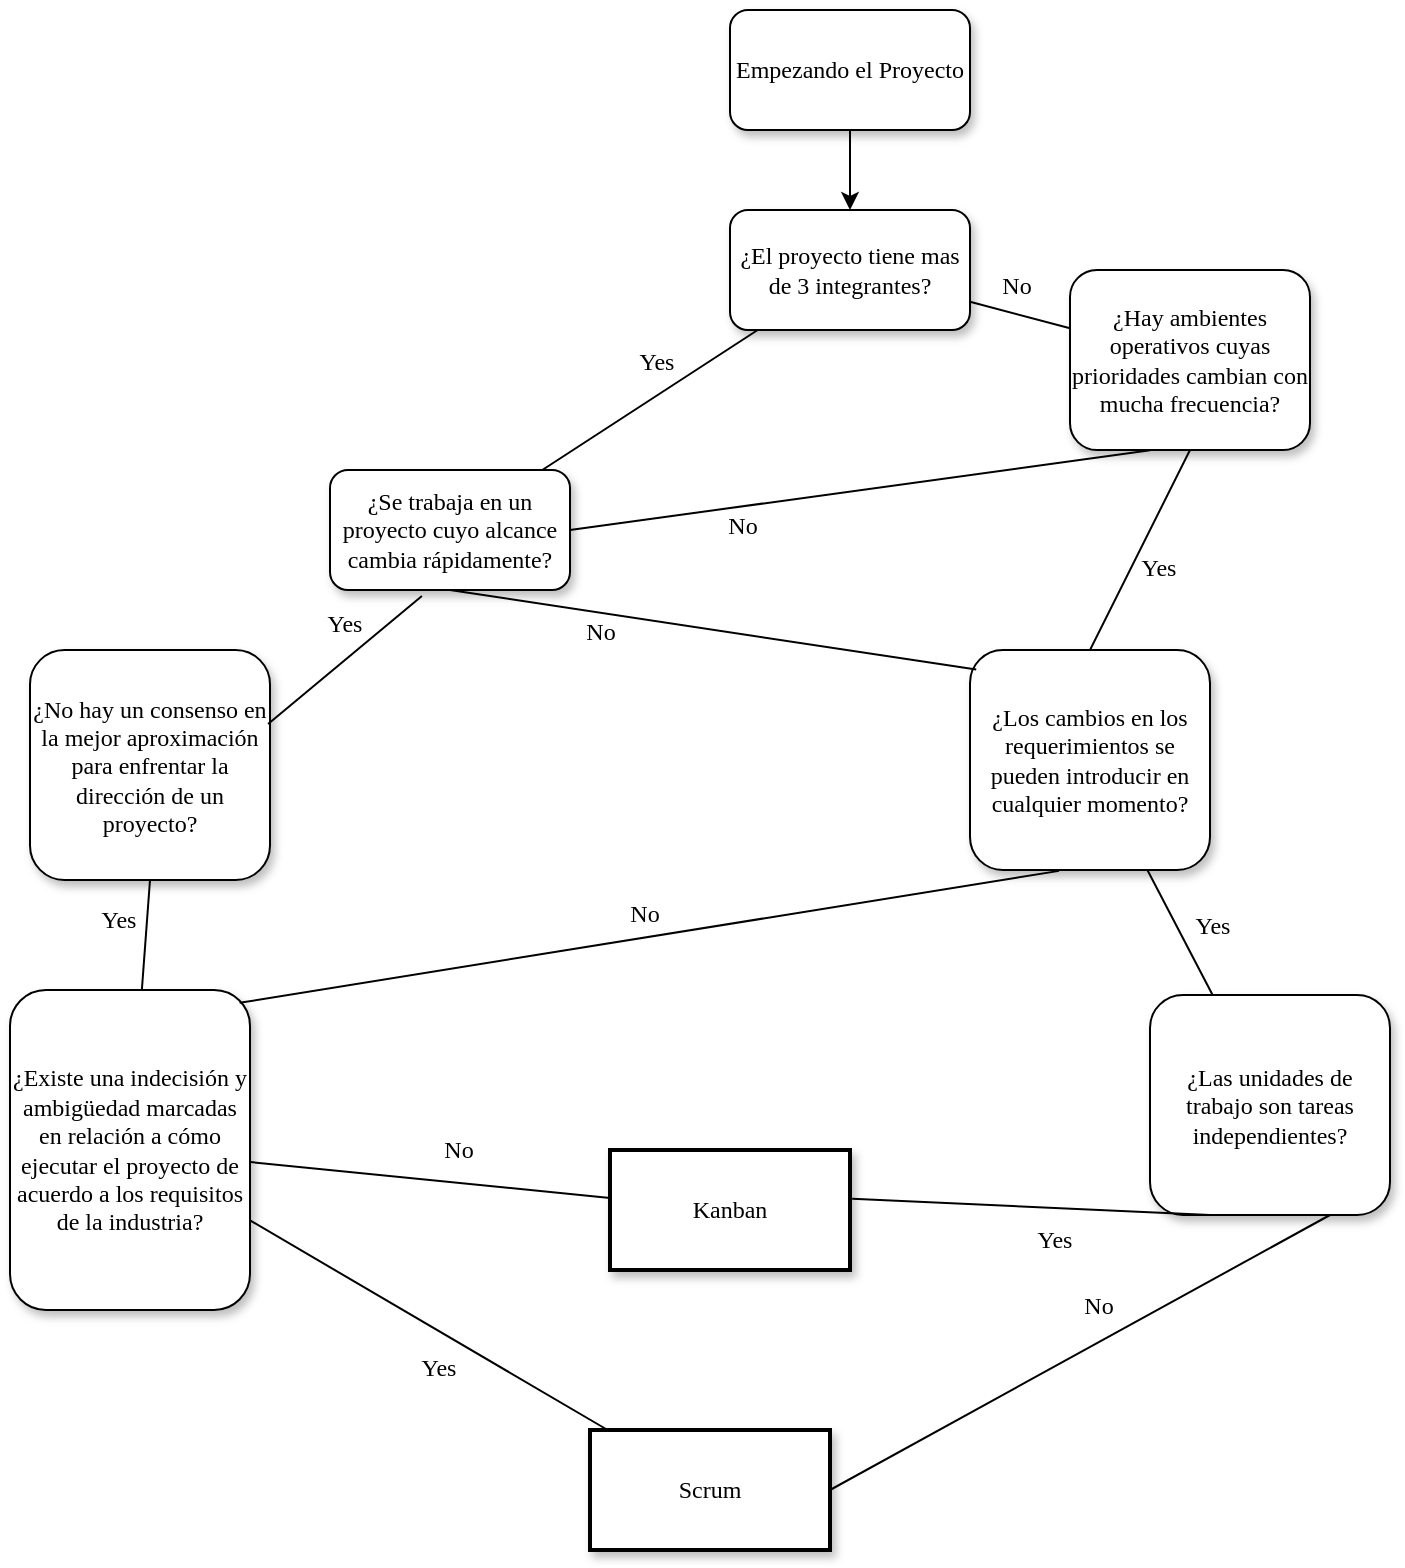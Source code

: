 <mxfile version="16.0.0" type="github">
  <diagram name="Page-1" id="10a91c8b-09ff-31b1-d368-03940ed4cc9e">
    <mxGraphModel dx="1381" dy="774" grid="1" gridSize="10" guides="1" tooltips="1" connect="1" arrows="1" fold="1" page="1" pageScale="1" pageWidth="1100" pageHeight="850" background="none" math="0" shadow="0">
      <root>
        <mxCell id="0" />
        <mxCell id="1" parent="0" />
        <mxCell id="GYDGZfFi7a6j3ntrAZ8U-1" value="" style="edgeStyle=orthogonalEdgeStyle;rounded=0;orthogonalLoop=1;jettySize=auto;html=1;" edge="1" parent="1" source="62893188c0fa7362-1" target="62893188c0fa7362-2">
          <mxGeometry relative="1" as="geometry" />
        </mxCell>
        <mxCell id="62893188c0fa7362-1" value="Empezando el Proyecto" style="whiteSpace=wrap;html=1;rounded=1;shadow=1;labelBackgroundColor=none;strokeWidth=1;fontFamily=Verdana;fontSize=12;align=center;" parent="1" vertex="1">
          <mxGeometry x="580" y="70" width="120" height="60" as="geometry" />
        </mxCell>
        <mxCell id="62893188c0fa7362-2" value="¿El proyecto tiene mas de 3 integrantes?" style="whiteSpace=wrap;html=1;rounded=1;shadow=1;labelBackgroundColor=none;strokeWidth=1;fontFamily=Verdana;fontSize=12;align=center;" parent="1" vertex="1">
          <mxGeometry x="580" y="170" width="120" height="60" as="geometry" />
        </mxCell>
        <mxCell id="62893188c0fa7362-8" value="¿Se trabaja en un proyecto cuyo alcance cambia rápidamente?" style="whiteSpace=wrap;html=1;rounded=1;shadow=1;labelBackgroundColor=none;strokeWidth=1;fontFamily=Verdana;fontSize=12;align=center;" parent="1" vertex="1">
          <mxGeometry x="380" y="300" width="120" height="60" as="geometry" />
        </mxCell>
        <mxCell id="62893188c0fa7362-9" value="¿Hay ambientes operativos cuyas prioridades cambian con mucha frecuencia?" style="whiteSpace=wrap;html=1;rounded=1;shadow=1;labelBackgroundColor=none;strokeWidth=1;fontFamily=Verdana;fontSize=12;align=center;" parent="1" vertex="1">
          <mxGeometry x="750" y="200" width="120" height="90" as="geometry" />
        </mxCell>
        <mxCell id="62893188c0fa7362-12" value="¿Existe una indecisión y ambigüedad marcadas en relación a cómo ejecutar el proyecto de acuerdo a los requisitos de la industria?" style="whiteSpace=wrap;html=1;rounded=1;shadow=1;labelBackgroundColor=none;strokeWidth=1;fontFamily=Verdana;fontSize=12;align=center;" parent="1" vertex="1">
          <mxGeometry x="220" y="560" width="120" height="160" as="geometry" />
        </mxCell>
        <mxCell id="62893188c0fa7362-14" value="Yes" style="rounded=0;html=1;labelBackgroundColor=none;startArrow=none;startFill=0;startSize=5;endArrow=none;endFill=0;endSize=5;jettySize=auto;orthogonalLoop=1;strokeWidth=1;fontFamily=Verdana;fontSize=12" parent="1" source="62893188c0fa7362-2" target="62893188c0fa7362-8" edge="1">
          <mxGeometry x="-0.2" y="-14" relative="1" as="geometry">
            <mxPoint as="offset" />
          </mxGeometry>
        </mxCell>
        <mxCell id="62893188c0fa7362-15" value="No" style="rounded=0;html=1;labelBackgroundColor=none;startArrow=none;startFill=0;startSize=5;endArrow=none;endFill=0;endSize=5;jettySize=auto;orthogonalLoop=1;strokeWidth=1;fontFamily=Verdana;fontSize=12" parent="1" source="62893188c0fa7362-2" target="62893188c0fa7362-9" edge="1">
          <mxGeometry x="-0.2" y="14" relative="1" as="geometry">
            <mxPoint as="offset" />
          </mxGeometry>
        </mxCell>
        <mxCell id="62893188c0fa7362-18" value="Yes" style="rounded=0;html=1;labelBackgroundColor=none;startArrow=none;startFill=0;startSize=5;endArrow=none;endFill=0;endSize=5;jettySize=auto;orthogonalLoop=1;strokeWidth=1;fontFamily=Verdana;fontSize=12;exitX=0.5;exitY=1;exitDx=0;exitDy=0;" parent="1" source="GYDGZfFi7a6j3ntrAZ8U-2" target="62893188c0fa7362-12" edge="1">
          <mxGeometry x="-0.217" y="-14" relative="1" as="geometry">
            <mxPoint as="offset" />
            <mxPoint x="310" y="380" as="sourcePoint" />
          </mxGeometry>
        </mxCell>
        <mxCell id="62893188c0fa7362-20" value="Scrum" style="whiteSpace=wrap;html=1;rounded=0;shadow=1;labelBackgroundColor=none;strokeWidth=2;fontFamily=Verdana;fontSize=12;align=center;" parent="1" vertex="1">
          <mxGeometry x="510" y="780" width="120" height="60" as="geometry" />
        </mxCell>
        <mxCell id="62893188c0fa7362-21" value="&lt;span&gt;Kanban&lt;/span&gt;" style="whiteSpace=wrap;html=1;rounded=0;shadow=1;labelBackgroundColor=none;strokeWidth=2;fontFamily=Verdana;fontSize=12;align=center;" parent="1" vertex="1">
          <mxGeometry x="520" y="640" width="120" height="60" as="geometry" />
        </mxCell>
        <mxCell id="62893188c0fa7362-24" value="Yes" style="rounded=0;html=1;labelBackgroundColor=none;startArrow=none;startFill=0;startSize=5;endArrow=none;endFill=0;endSize=5;jettySize=auto;orthogonalLoop=1;strokeWidth=1;fontFamily=Verdana;fontSize=12" parent="1" source="62893188c0fa7362-12" target="62893188c0fa7362-20" edge="1">
          <mxGeometry x="0.137" y="-16" relative="1" as="geometry">
            <mxPoint as="offset" />
          </mxGeometry>
        </mxCell>
        <mxCell id="62893188c0fa7362-25" value="No" style="rounded=0;html=1;labelBackgroundColor=none;startArrow=none;startFill=0;startSize=5;endArrow=none;endFill=0;endSize=5;jettySize=auto;orthogonalLoop=1;strokeWidth=1;fontFamily=Verdana;fontSize=12" parent="1" source="62893188c0fa7362-12" target="62893188c0fa7362-21" edge="1">
          <mxGeometry x="0.137" y="16" relative="1" as="geometry">
            <mxPoint as="offset" />
          </mxGeometry>
        </mxCell>
        <mxCell id="GYDGZfFi7a6j3ntrAZ8U-2" value="¿No hay un consenso en la mejor aproximación para enfrentar la dirección de un proyecto?" style="whiteSpace=wrap;html=1;rounded=1;shadow=1;labelBackgroundColor=none;strokeWidth=1;fontFamily=Verdana;fontSize=12;align=center;" vertex="1" parent="1">
          <mxGeometry x="230" y="390" width="120" height="115" as="geometry" />
        </mxCell>
        <mxCell id="GYDGZfFi7a6j3ntrAZ8U-5" value="Yes" style="rounded=0;html=1;labelBackgroundColor=none;startArrow=none;startFill=0;startSize=5;endArrow=none;endFill=0;endSize=5;jettySize=auto;orthogonalLoop=1;strokeWidth=1;fontFamily=Verdana;fontSize=12;exitX=0.383;exitY=1.05;exitDx=0;exitDy=0;exitPerimeter=0;entryX=0.992;entryY=0.322;entryDx=0;entryDy=0;entryPerimeter=0;" edge="1" parent="1" source="62893188c0fa7362-8" target="GYDGZfFi7a6j3ntrAZ8U-2">
          <mxGeometry x="-0.217" y="-14" relative="1" as="geometry">
            <mxPoint as="offset" />
            <mxPoint x="369.78" y="360" as="sourcePoint" />
            <mxPoint x="360.002" y="415" as="targetPoint" />
          </mxGeometry>
        </mxCell>
        <mxCell id="GYDGZfFi7a6j3ntrAZ8U-6" value="¿Los cambios en los requerimientos se pueden introducir en cualquier momento?" style="whiteSpace=wrap;html=1;rounded=1;shadow=1;labelBackgroundColor=none;strokeWidth=1;fontFamily=Verdana;fontSize=12;align=center;" vertex="1" parent="1">
          <mxGeometry x="700" y="390" width="120" height="110" as="geometry" />
        </mxCell>
        <mxCell id="GYDGZfFi7a6j3ntrAZ8U-9" value="No" style="rounded=0;html=1;labelBackgroundColor=none;startArrow=none;startFill=0;startSize=5;endArrow=none;endFill=0;endSize=5;jettySize=auto;orthogonalLoop=1;strokeWidth=1;fontFamily=Verdana;fontSize=12;entryX=0.957;entryY=0.04;entryDx=0;entryDy=0;entryPerimeter=0;exitX=0.371;exitY=1.004;exitDx=0;exitDy=0;exitPerimeter=0;" edge="1" parent="1" source="GYDGZfFi7a6j3ntrAZ8U-6" target="62893188c0fa7362-12">
          <mxGeometry x="0.003" y="-12" relative="1" as="geometry">
            <mxPoint as="offset" />
            <mxPoint x="720.0" y="555" as="targetPoint" />
          </mxGeometry>
        </mxCell>
        <mxCell id="GYDGZfFi7a6j3ntrAZ8U-10" value="Yes" style="rounded=0;html=1;labelBackgroundColor=none;startArrow=none;startFill=0;startSize=5;endArrow=none;endFill=0;endSize=5;jettySize=auto;orthogonalLoop=1;strokeWidth=1;fontFamily=Verdana;fontSize=12" edge="1" parent="1" source="GYDGZfFi7a6j3ntrAZ8U-6" target="GYDGZfFi7a6j3ntrAZ8U-17">
          <mxGeometry x="0.137" y="16" relative="1" as="geometry">
            <mxPoint as="offset" />
            <mxPoint x="847.5" y="555" as="targetPoint" />
          </mxGeometry>
        </mxCell>
        <mxCell id="GYDGZfFi7a6j3ntrAZ8U-11" value="No" style="rounded=0;html=1;labelBackgroundColor=none;startArrow=none;startFill=0;startSize=5;endArrow=none;endFill=0;endSize=5;jettySize=auto;orthogonalLoop=1;strokeWidth=1;fontFamily=Verdana;fontSize=12;entryX=1;entryY=0.5;entryDx=0;entryDy=0;exitX=0.334;exitY=1.002;exitDx=0;exitDy=0;exitPerimeter=0;" edge="1" parent="1" source="62893188c0fa7362-9" target="62893188c0fa7362-8">
          <mxGeometry x="0.417" y="10" relative="1" as="geometry">
            <mxPoint as="offset" />
            <mxPoint x="795.4" y="365" as="sourcePoint" />
            <mxPoint x="850" y="430" as="targetPoint" />
          </mxGeometry>
        </mxCell>
        <mxCell id="GYDGZfFi7a6j3ntrAZ8U-15" value="Yes" style="rounded=0;html=1;labelBackgroundColor=none;startArrow=none;startFill=0;startSize=5;endArrow=none;endFill=0;endSize=5;jettySize=auto;orthogonalLoop=1;strokeWidth=1;fontFamily=Verdana;fontSize=12;exitX=0.5;exitY=1;exitDx=0;exitDy=0;entryX=0.5;entryY=0;entryDx=0;entryDy=0;" edge="1" parent="1" source="62893188c0fa7362-9" target="GYDGZfFi7a6j3ntrAZ8U-6">
          <mxGeometry x="0.077" y="12" relative="1" as="geometry">
            <mxPoint as="offset" />
            <mxPoint x="760" y="377.5" as="sourcePoint" />
            <mxPoint x="812.0" y="410" as="targetPoint" />
          </mxGeometry>
        </mxCell>
        <mxCell id="GYDGZfFi7a6j3ntrAZ8U-16" value="No" style="rounded=0;html=1;labelBackgroundColor=none;startArrow=none;startFill=0;startSize=5;endArrow=none;endFill=0;endSize=5;jettySize=auto;orthogonalLoop=1;strokeWidth=1;fontFamily=Verdana;fontSize=12;entryX=0.5;entryY=1;entryDx=0;entryDy=0;exitX=0.026;exitY=0.089;exitDx=0;exitDy=0;exitPerimeter=0;" edge="1" parent="1" source="GYDGZfFi7a6j3ntrAZ8U-6" target="62893188c0fa7362-8">
          <mxGeometry x="0.417" y="10" relative="1" as="geometry">
            <mxPoint as="offset" />
            <mxPoint x="680.0" y="400" as="sourcePoint" />
            <mxPoint x="440.0" y="400" as="targetPoint" />
          </mxGeometry>
        </mxCell>
        <mxCell id="GYDGZfFi7a6j3ntrAZ8U-17" value="¿Las unidades de trabajo son tareas independientes?" style="whiteSpace=wrap;html=1;rounded=1;shadow=1;labelBackgroundColor=none;strokeWidth=1;fontFamily=Verdana;fontSize=12;align=center;" vertex="1" parent="1">
          <mxGeometry x="790" y="562.5" width="120" height="110" as="geometry" />
        </mxCell>
        <mxCell id="GYDGZfFi7a6j3ntrAZ8U-18" value="No" style="rounded=0;html=1;labelBackgroundColor=none;startArrow=none;startFill=0;startSize=5;endArrow=none;endFill=0;endSize=5;jettySize=auto;orthogonalLoop=1;strokeWidth=1;fontFamily=Verdana;fontSize=12;entryX=0.75;entryY=1;entryDx=0;entryDy=0;exitX=1;exitY=0.5;exitDx=0;exitDy=0;" edge="1" parent="1" source="62893188c0fa7362-20" target="GYDGZfFi7a6j3ntrAZ8U-17">
          <mxGeometry x="0.137" y="16" relative="1" as="geometry">
            <mxPoint as="offset" />
            <mxPoint x="640" y="689.995" as="sourcePoint" />
            <mxPoint x="780" y="753.265" as="targetPoint" />
          </mxGeometry>
        </mxCell>
        <mxCell id="GYDGZfFi7a6j3ntrAZ8U-19" value="Yes" style="rounded=0;html=1;labelBackgroundColor=none;startArrow=none;startFill=0;startSize=5;endArrow=none;endFill=0;endSize=5;jettySize=auto;orthogonalLoop=1;strokeWidth=1;fontFamily=Verdana;fontSize=12;entryX=0.25;entryY=1;entryDx=0;entryDy=0;exitX=1.009;exitY=0.407;exitDx=0;exitDy=0;exitPerimeter=0;" edge="1" parent="1" source="62893188c0fa7362-21" target="GYDGZfFi7a6j3ntrAZ8U-17">
          <mxGeometry x="0.137" y="-16" relative="1" as="geometry">
            <mxPoint as="offset" />
            <mxPoint x="623.55" y="650.004" as="sourcePoint" />
            <mxPoint x="790.002" y="798.85" as="targetPoint" />
          </mxGeometry>
        </mxCell>
      </root>
    </mxGraphModel>
  </diagram>
</mxfile>
